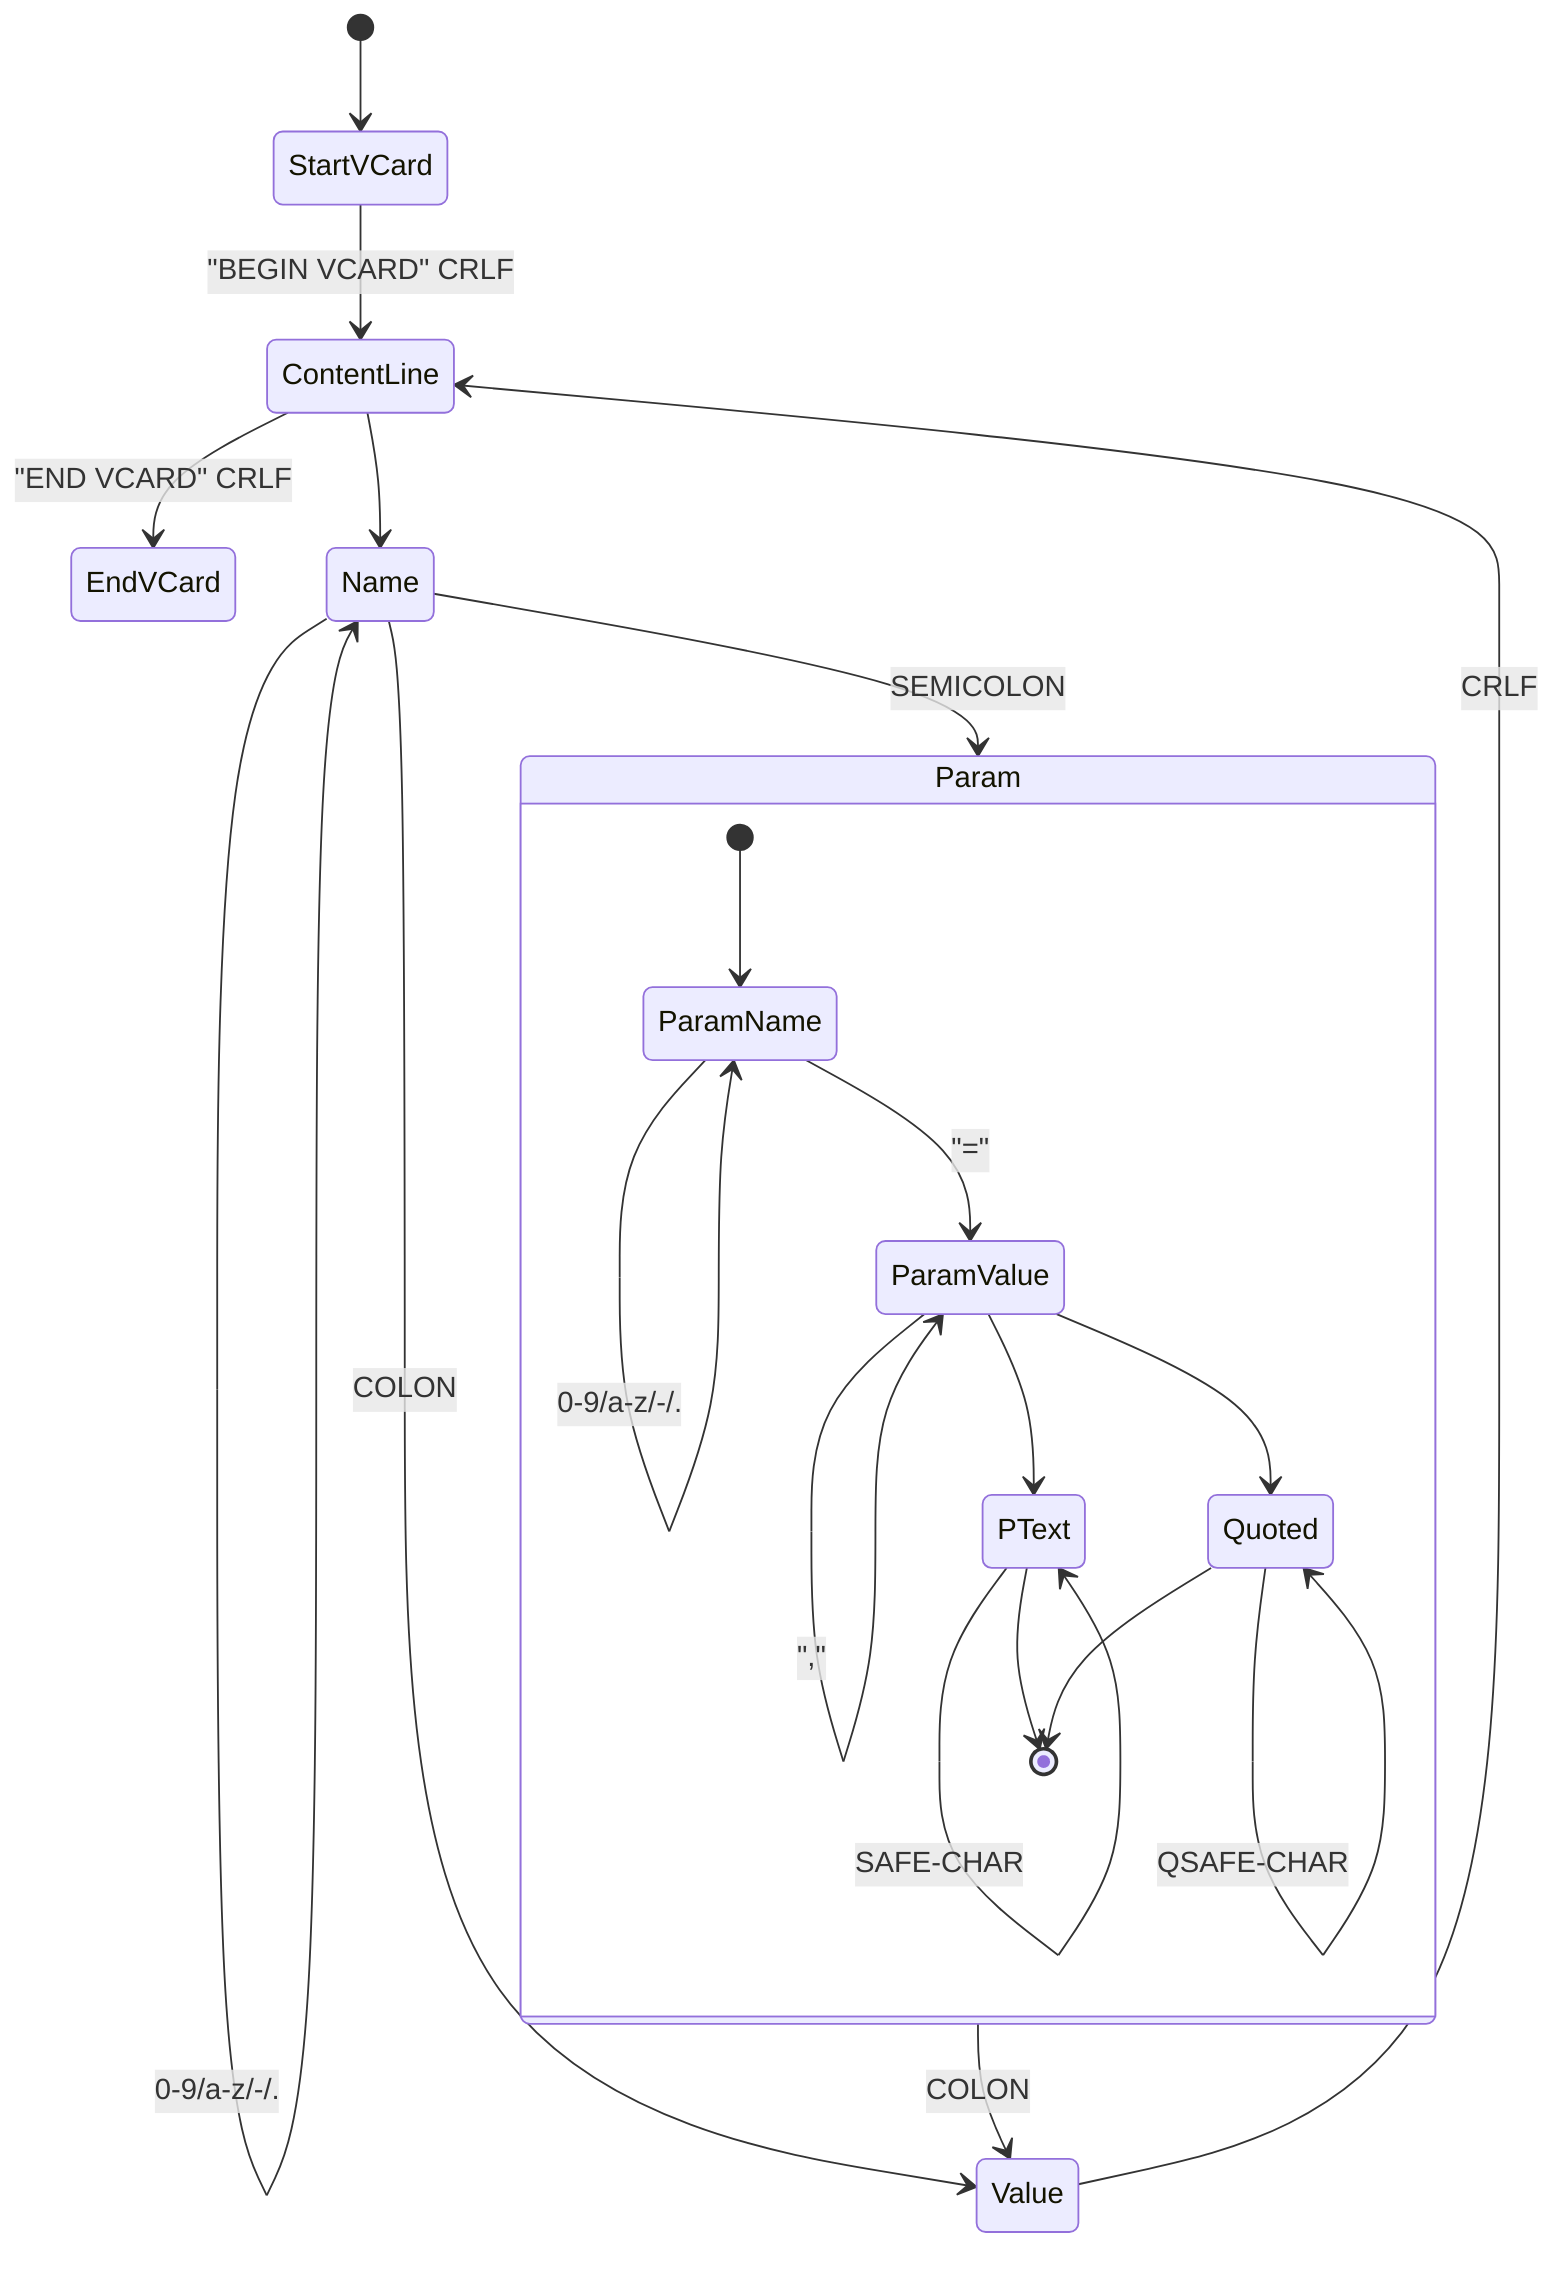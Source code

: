 stateDiagram-v2
  [*] --> StartVCard
  StartVCard --> ContentLine: "BEGIN VCARD" CRLF
  ContentLine --> EndVCard: "END VCARD" CRLF
  ContentLine --> Name
  Name --> Name: 0-9/a-z/-/.
  Name --> Param: SEMICOLON
  Name --> Value: COLON
  Param --> Value: COLON
  Value --> ContentLine: CRLF

  state Param {
    [*] --> ParamName
    ParamName --> ParamName: 0-9/a-z/-/.
    ParamName --> ParamValue: "="
    ParamValue --> ParamValue: ","
    ParamValue --> PText
    ParamValue --> Quoted
    PText --> PText: SAFE-CHAR
    PText --> [*]
    Quoted --> Quoted: QSAFE-CHAR
    Quoted --> [*]
  }